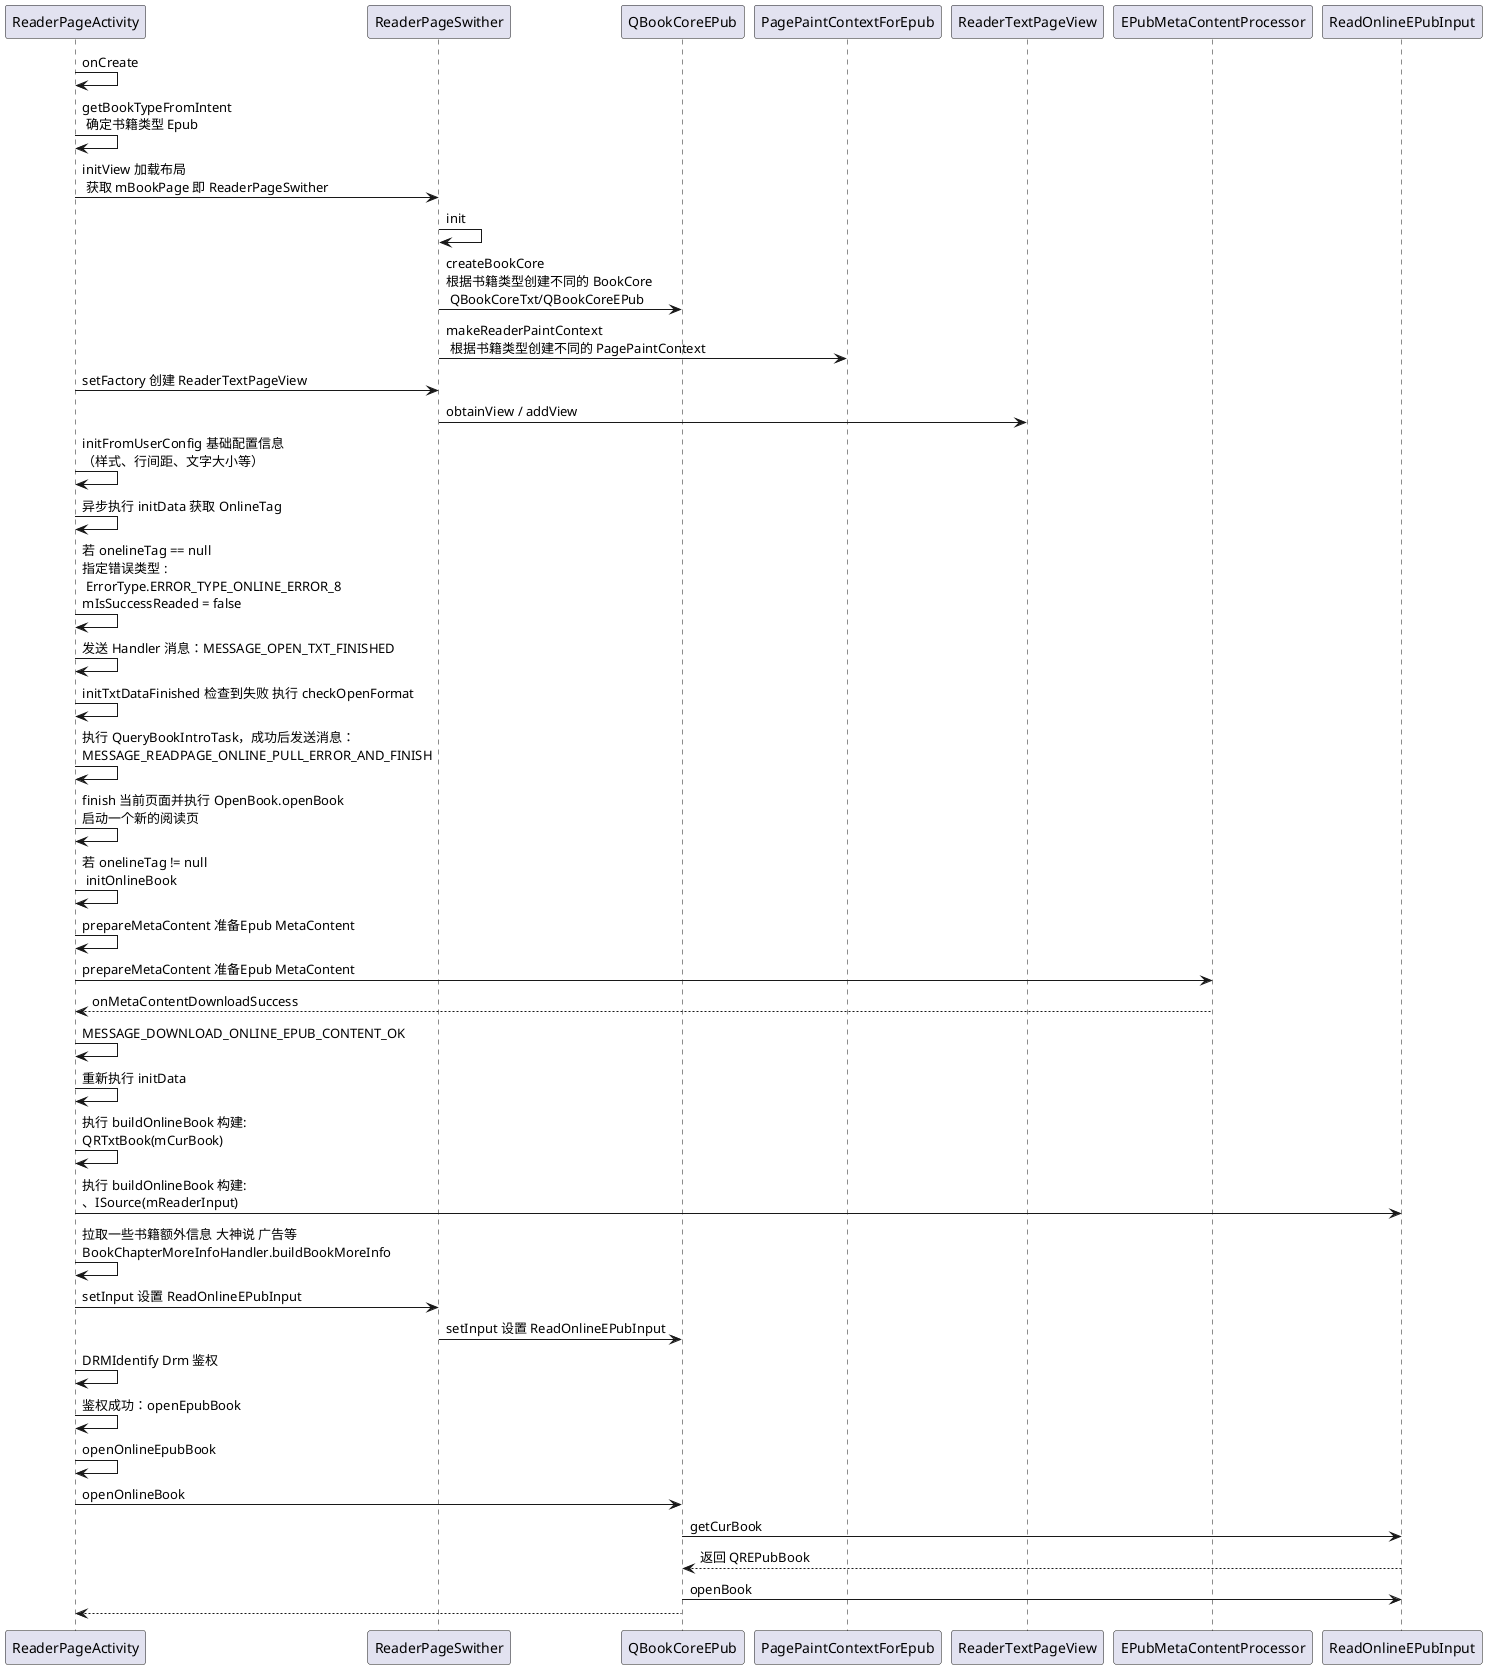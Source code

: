 @startuml
'Alice -> Bob: Authentication Request
'Bob --> Alice: Authentication Response
'
'Alice -> Bob: Another authentication Request
'Alice <-- Bob: another authentication Response

'阅读页启动流程 文本 TXT

ReaderPageActivity -> ReaderPageActivity: onCreate
ReaderPageActivity -> ReaderPageActivity: getBookTypeFromIntent \n 确定书籍类型 Epub
'单词拼错至今仍未修改 -_-|| ReaderPageSwitcher
ReaderPageActivity -> ReaderPageSwither: initView 加载布局 \n 获取 mBookPage 即 ReaderPageSwither
ReaderPageSwither -> ReaderPageSwither:init
ReaderPageSwither -> QBookCoreEPub:createBookCore \n根据书籍类型创建不同的 BookCore \n QBookCoreTxt/QBookCoreEPub
ReaderPageSwither -> PagePaintContextForEpub:makeReaderPaintContext \n 根据书籍类型创建不同的 PagePaintContext
ReaderPageActivity -> ReaderPageSwither: setFactory 创建 ReaderTextPageView
ReaderPageSwither -> ReaderTextPageView: obtainView / addView
ReaderPageActivity -> ReaderPageActivity: initFromUserConfig 基础配置信息\n（样式、行间距、文字大小等）
ReaderPageActivity -> ReaderPageActivity: 异步执行 initData 获取 OnlineTag
ReaderPageActivity -> ReaderPageActivity: 若 onelineTag == null\n指定错误类型 :\n ErrorType.ERROR_TYPE_ONLINE_ERROR_8\nmIsSuccessReaded = false
ReaderPageActivity -> ReaderPageActivity: 发送 Handler 消息：MESSAGE_OPEN_TXT_FINISHED
ReaderPageActivity -> ReaderPageActivity: initTxtDataFinished 检查到失败 执行 checkOpenFormat
ReaderPageActivity -> ReaderPageActivity: 执行 QueryBookIntroTask，成功后发送消息：\nMESSAGE_READPAGE_ONLINE_PULL_ERROR_AND_FINISH
ReaderPageActivity -> ReaderPageActivity: finish 当前页面并执行 OpenBook.openBook \n启动一个新的阅读页
ReaderPageActivity -> ReaderPageActivity: 若 onelineTag != null\n initOnlineBook
ReaderPageActivity -> ReaderPageActivity: prepareMetaContent 准备Epub MetaContent
ReaderPageActivity -> EPubMetaContentProcessor: prepareMetaContent 准备Epub MetaContent
ReaderPageActivity <-- EPubMetaContentProcessor: onMetaContentDownloadSuccess
ReaderPageActivity -> ReaderPageActivity: MESSAGE_DOWNLOAD_ONLINE_EPUB_CONTENT_OK
ReaderPageActivity -> ReaderPageActivity: 重新执行 initData
ReaderPageActivity -> ReaderPageActivity: 执行 buildOnlineBook 构建:\nQRTxtBook(mCurBook)
ReaderPageActivity -> ReadOnlineEPubInput: 执行 buildOnlineBook 构建:\n、ISource(mReaderInput)
ReaderPageActivity -> ReaderPageActivity: 拉取一些书籍额外信息 大神说 广告等\nBookChapterMoreInfoHandler.buildBookMoreInfo
ReaderPageActivity -> ReaderPageSwither: setInput 设置 ReadOnlineEPubInput
ReaderPageSwither -> QBookCoreEPub: setInput 设置 ReadOnlineEPubInput
ReaderPageActivity -> ReaderPageActivity: DRMIdentify Drm 鉴权
ReaderPageActivity -> ReaderPageActivity: 鉴权成功：openEpubBook
ReaderPageActivity -> ReaderPageActivity: openOnlineEpubBook
ReaderPageActivity -> QBookCoreEPub: openOnlineBook
QBookCoreEPub -> ReadOnlineEPubInput: getCurBook
QBookCoreEPub <-- ReadOnlineEPubInput: 返回 QREPubBook
QBookCoreEPub -> ReadOnlineEPubInput: openBook
ReaderPageActivity <-- QBookCoreEPub
'checkChapterUpdate
'getChapterList
@enduml
